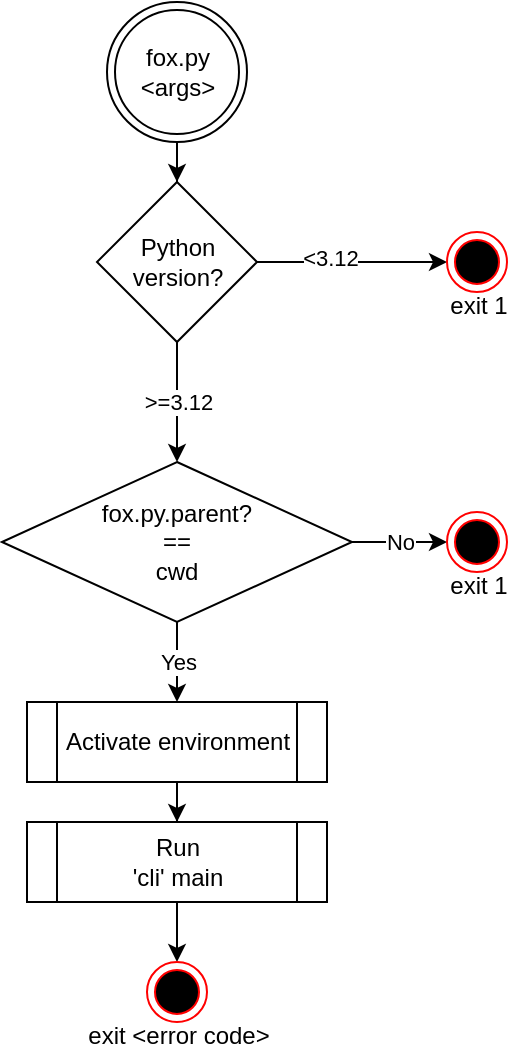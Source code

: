 <mxfile version="25.0.2">
  <diagram name="Page-1" id="jfQQNFTOmNUWHaJTRlYf">
    <mxGraphModel dx="1434" dy="956" grid="1" gridSize="10" guides="1" tooltips="1" connect="1" arrows="1" fold="1" page="1" pageScale="1" pageWidth="827" pageHeight="1169" math="0" shadow="0">
      <root>
        <mxCell id="0" />
        <mxCell id="1" parent="0" />
        <mxCell id="OYHTwaQImVs32HL3ib5i-1" value="" style="edgeStyle=orthogonalEdgeStyle;rounded=0;orthogonalLoop=1;jettySize=auto;html=1;exitX=0.5;exitY=1;exitDx=0;exitDy=0;" parent="1" source="OYHTwaQImVs32HL3ib5i-19" target="OYHTwaQImVs32HL3ib5i-5" edge="1">
          <mxGeometry relative="1" as="geometry">
            <mxPoint x="87.5" y="70" as="sourcePoint" />
          </mxGeometry>
        </mxCell>
        <mxCell id="OYHTwaQImVs32HL3ib5i-2" value="" style="edgeStyle=orthogonalEdgeStyle;rounded=0;orthogonalLoop=1;jettySize=auto;html=1;entryX=0;entryY=0.5;entryDx=0;entryDy=0;" parent="1" source="OYHTwaQImVs32HL3ib5i-5" target="OYHTwaQImVs32HL3ib5i-6" edge="1">
          <mxGeometry relative="1" as="geometry">
            <mxPoint x="-72.5" y="140" as="targetPoint" />
          </mxGeometry>
        </mxCell>
        <mxCell id="OYHTwaQImVs32HL3ib5i-3" value="&amp;lt;3.12" style="edgeLabel;html=1;align=center;verticalAlign=middle;resizable=0;points=[];" parent="OYHTwaQImVs32HL3ib5i-2" vertex="1" connectable="0">
          <mxGeometry x="-0.234" y="2" relative="1" as="geometry">
            <mxPoint as="offset" />
          </mxGeometry>
        </mxCell>
        <mxCell id="OYHTwaQImVs32HL3ib5i-4" value="&amp;gt;=3.12" style="edgeStyle=orthogonalEdgeStyle;rounded=0;orthogonalLoop=1;jettySize=auto;html=1;entryX=0.5;entryY=0;entryDx=0;entryDy=0;" parent="1" source="OYHTwaQImVs32HL3ib5i-5" target="OYHTwaQImVs32HL3ib5i-11" edge="1">
          <mxGeometry relative="1" as="geometry">
            <mxPoint as="offset" />
            <mxPoint x="87.5" y="200" as="targetPoint" />
          </mxGeometry>
        </mxCell>
        <mxCell id="OYHTwaQImVs32HL3ib5i-5" value="Python&lt;div&gt;version?&lt;/div&gt;" style="rhombus;whiteSpace=wrap;html=1;" parent="1" vertex="1">
          <mxGeometry x="47.5" y="90" width="80" height="80" as="geometry" />
        </mxCell>
        <mxCell id="OYHTwaQImVs32HL3ib5i-6" value="&lt;div&gt;&lt;br&gt;&lt;/div&gt;&lt;div&gt;&lt;br&gt;&lt;/div&gt;&lt;div&gt;&lt;br&gt;&lt;/div&gt;&lt;div&gt;&lt;span style=&quot;background-color: initial;&quot;&gt;exit 1&lt;/span&gt;&lt;br&gt;&lt;/div&gt;" style="ellipse;html=1;shape=endState;fillColor=#000000;strokeColor=#ff0000;" parent="1" vertex="1">
          <mxGeometry x="222.5" y="115" width="30" height="30" as="geometry" />
        </mxCell>
        <mxCell id="OYHTwaQImVs32HL3ib5i-9" value="Yes" style="edgeStyle=orthogonalEdgeStyle;rounded=0;orthogonalLoop=1;jettySize=auto;html=1;" parent="1" source="OYHTwaQImVs32HL3ib5i-11" target="OYHTwaQImVs32HL3ib5i-13" edge="1">
          <mxGeometry relative="1" as="geometry" />
        </mxCell>
        <mxCell id="OYHTwaQImVs32HL3ib5i-10" value="No" style="edgeStyle=orthogonalEdgeStyle;rounded=0;orthogonalLoop=1;jettySize=auto;html=1;entryX=0;entryY=0.5;entryDx=0;entryDy=0;" parent="1" source="OYHTwaQImVs32HL3ib5i-11" target="OYHTwaQImVs32HL3ib5i-32" edge="1">
          <mxGeometry relative="1" as="geometry">
            <mxPoint x="231.5" y="385" as="targetPoint" />
          </mxGeometry>
        </mxCell>
        <mxCell id="OYHTwaQImVs32HL3ib5i-11" value="&lt;div&gt;fox.py.parent?&lt;/div&gt;&lt;div&gt;==&lt;/div&gt;&lt;div&gt;cwd&lt;/div&gt;" style="rhombus;whiteSpace=wrap;html=1;" parent="1" vertex="1">
          <mxGeometry y="230" width="175" height="80" as="geometry" />
        </mxCell>
        <mxCell id="OYHTwaQImVs32HL3ib5i-33" value="" style="edgeStyle=orthogonalEdgeStyle;rounded=0;orthogonalLoop=1;jettySize=auto;html=1;" parent="1" source="OYHTwaQImVs32HL3ib5i-13" target="OYHTwaQImVs32HL3ib5i-21" edge="1">
          <mxGeometry relative="1" as="geometry" />
        </mxCell>
        <mxCell id="OYHTwaQImVs32HL3ib5i-13" value="Activate environment" style="shape=process;whiteSpace=wrap;html=1;backgroundOutline=1;" parent="1" vertex="1">
          <mxGeometry x="12.5" y="350" width="150" height="40" as="geometry" />
        </mxCell>
        <mxCell id="OYHTwaQImVs32HL3ib5i-19" value="fox.py &amp;lt;args&amp;gt;" style="ellipse;shape=doubleEllipse;html=1;dashed=0;whiteSpace=wrap;aspect=fixed;" parent="1" vertex="1">
          <mxGeometry x="52.5" width="70" height="70" as="geometry" />
        </mxCell>
        <mxCell id="OYHTwaQImVs32HL3ib5i-20" value="" style="edgeStyle=orthogonalEdgeStyle;rounded=0;orthogonalLoop=1;jettySize=auto;html=1;" parent="1" source="OYHTwaQImVs32HL3ib5i-21" target="OYHTwaQImVs32HL3ib5i-22" edge="1">
          <mxGeometry relative="1" as="geometry" />
        </mxCell>
        <mxCell id="OYHTwaQImVs32HL3ib5i-21" value="Run&lt;div&gt;&#39;cli&#39; main&lt;/div&gt;" style="shape=process;whiteSpace=wrap;html=1;backgroundOutline=1;" parent="1" vertex="1">
          <mxGeometry x="12.5" y="410" width="150" height="40" as="geometry" />
        </mxCell>
        <mxCell id="OYHTwaQImVs32HL3ib5i-22" value="&lt;div&gt;&lt;br&gt;&lt;/div&gt;&lt;div&gt;&lt;br&gt;&lt;/div&gt;&lt;div&gt;&lt;br&gt;&lt;/div&gt;&lt;div&gt;&lt;span style=&quot;background-color: initial;&quot;&gt;exit &amp;lt;error code&amp;gt;&lt;/span&gt;&lt;br&gt;&lt;/div&gt;" style="ellipse;html=1;shape=endState;fillColor=#000000;strokeColor=#ff0000;" parent="1" vertex="1">
          <mxGeometry x="72.5" y="480" width="30" height="30" as="geometry" />
        </mxCell>
        <mxCell id="OYHTwaQImVs32HL3ib5i-32" value="&lt;div&gt;&lt;br&gt;&lt;/div&gt;&lt;div&gt;&lt;br&gt;&lt;/div&gt;&lt;div&gt;&lt;br&gt;&lt;/div&gt;&lt;div&gt;&lt;span style=&quot;background-color: initial;&quot;&gt;exit 1&lt;/span&gt;&lt;br&gt;&lt;/div&gt;" style="ellipse;html=1;shape=endState;fillColor=#000000;strokeColor=#ff0000;" parent="1" vertex="1">
          <mxGeometry x="222.5" y="255" width="30" height="30" as="geometry" />
        </mxCell>
      </root>
    </mxGraphModel>
  </diagram>
</mxfile>
